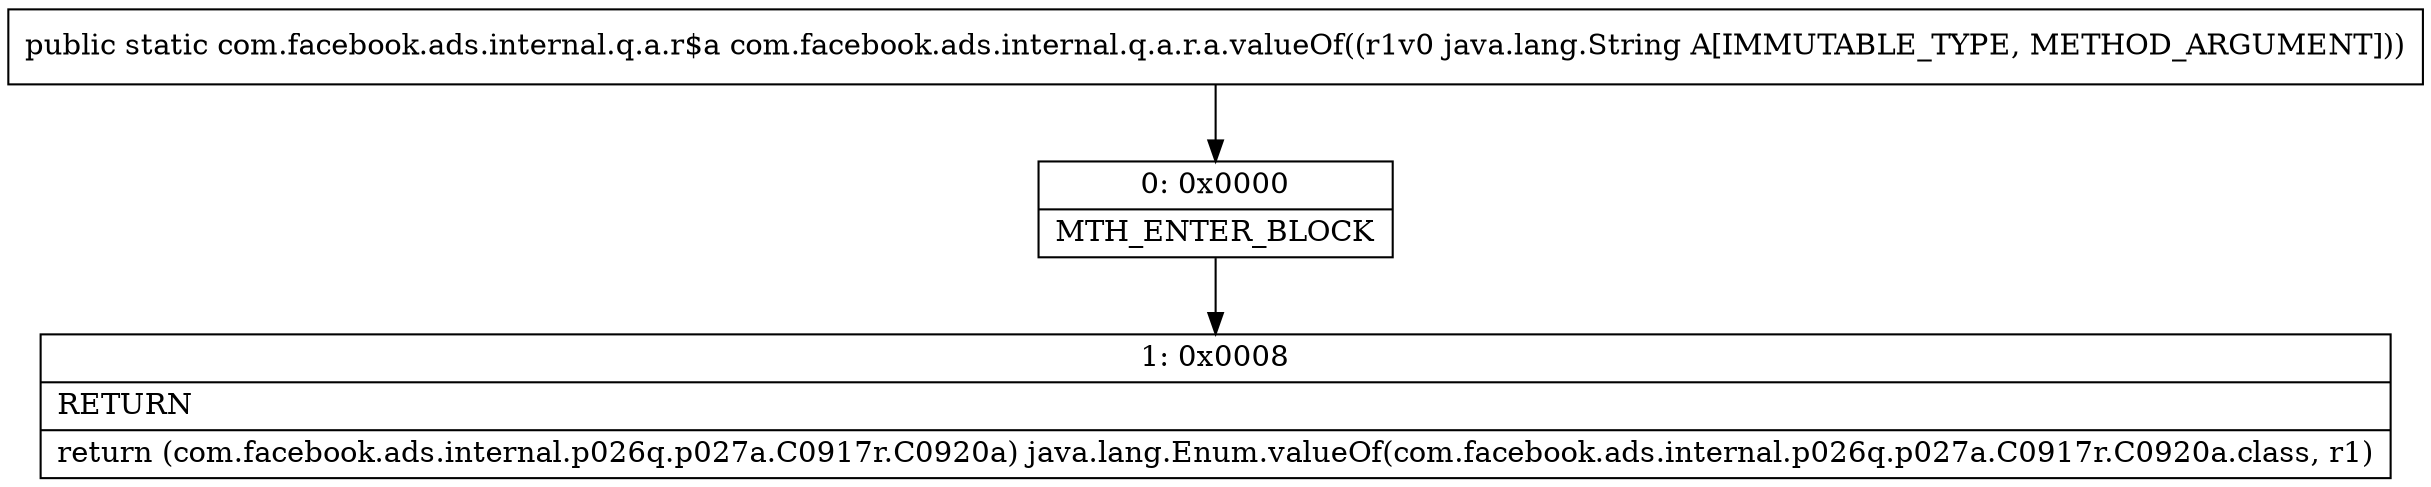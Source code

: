 digraph "CFG forcom.facebook.ads.internal.q.a.r.a.valueOf(Ljava\/lang\/String;)Lcom\/facebook\/ads\/internal\/q\/a\/r$a;" {
Node_0 [shape=record,label="{0\:\ 0x0000|MTH_ENTER_BLOCK\l}"];
Node_1 [shape=record,label="{1\:\ 0x0008|RETURN\l|return (com.facebook.ads.internal.p026q.p027a.C0917r.C0920a) java.lang.Enum.valueOf(com.facebook.ads.internal.p026q.p027a.C0917r.C0920a.class, r1)\l}"];
MethodNode[shape=record,label="{public static com.facebook.ads.internal.q.a.r$a com.facebook.ads.internal.q.a.r.a.valueOf((r1v0 java.lang.String A[IMMUTABLE_TYPE, METHOD_ARGUMENT])) }"];
MethodNode -> Node_0;
Node_0 -> Node_1;
}

